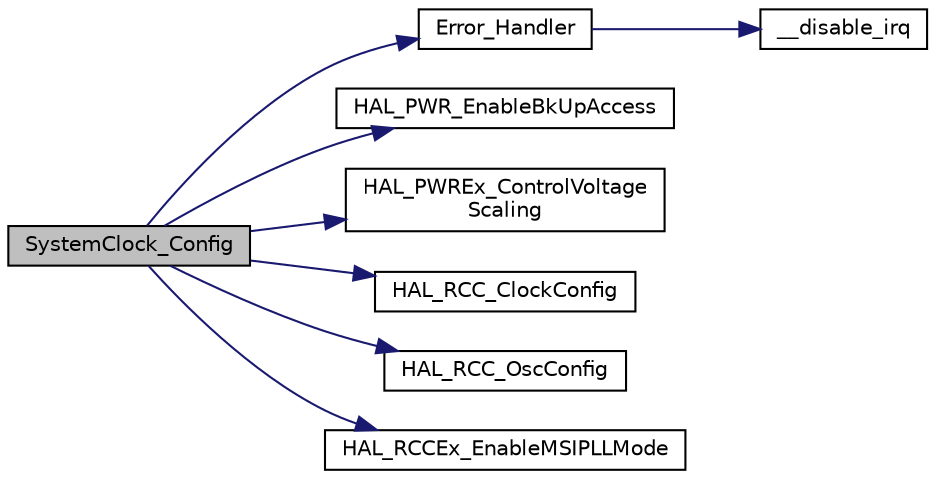 digraph "SystemClock_Config"
{
 // LATEX_PDF_SIZE
  edge [fontname="Helvetica",fontsize="10",labelfontname="Helvetica",labelfontsize="10"];
  node [fontname="Helvetica",fontsize="10",shape=record];
  rankdir="LR";
  Node1 [label="SystemClock_Config",height=0.2,width=0.4,color="black", fillcolor="grey75", style="filled", fontcolor="black",tooltip="System Clock Configuration."];
  Node1 -> Node2 [color="midnightblue",fontsize="10",style="solid",fontname="Helvetica"];
  Node2 [label="Error_Handler",height=0.2,width=0.4,color="black", fillcolor="white", style="filled",URL="$main_8c.html#a1730ffe1e560465665eb47d9264826f9",tooltip="This function is executed in case of error occurrence."];
  Node2 -> Node3 [color="midnightblue",fontsize="10",style="solid",fontname="Helvetica"];
  Node3 [label="__disable_irq",height=0.2,width=0.4,color="black", fillcolor="white", style="filled",URL="$group___c_m_s_i_s___core___reg_acc_functions.html#ga2299877e4ba3e162ca9dbabd6e0abef6",tooltip="Disable IRQ Interrupts."];
  Node1 -> Node4 [color="midnightblue",fontsize="10",style="solid",fontname="Helvetica"];
  Node4 [label="HAL_PWR_EnableBkUpAccess",height=0.2,width=0.4,color="black", fillcolor="white", style="filled",URL="$group___p_w_r___exported___functions___group1.html#ga3d07cef39bf294db4aed7e06e5dbf9af",tooltip=" "];
  Node1 -> Node5 [color="midnightblue",fontsize="10",style="solid",fontname="Helvetica"];
  Node5 [label="HAL_PWREx_ControlVoltage\lScaling",height=0.2,width=0.4,color="black", fillcolor="white", style="filled",URL="$group___p_w_r_ex___exported___functions___group1.html#ga1a1e616641c2dc696681ace585d9afb5",tooltip=" "];
  Node1 -> Node6 [color="midnightblue",fontsize="10",style="solid",fontname="Helvetica"];
  Node6 [label="HAL_RCC_ClockConfig",height=0.2,width=0.4,color="black", fillcolor="white", style="filled",URL="$group___r_c_c___exported___functions___group1.html#gad0a4b5c7459219fafc15f3f867563ef3",tooltip=" "];
  Node1 -> Node7 [color="midnightblue",fontsize="10",style="solid",fontname="Helvetica"];
  Node7 [label="HAL_RCC_OscConfig",height=0.2,width=0.4,color="black", fillcolor="white", style="filled",URL="$group___r_c_c___exported___functions___group1.html#ga9c504088722e03830df6caad932ad06b",tooltip=" "];
  Node1 -> Node8 [color="midnightblue",fontsize="10",style="solid",fontname="Helvetica"];
  Node8 [label="HAL_RCCEx_EnableMSIPLLMode",height=0.2,width=0.4,color="black", fillcolor="white", style="filled",URL="$group___r_c_c_ex___exported___functions___group2.html#ga5cc774d489a5af9b68d3939752827eec",tooltip=" "];
}
